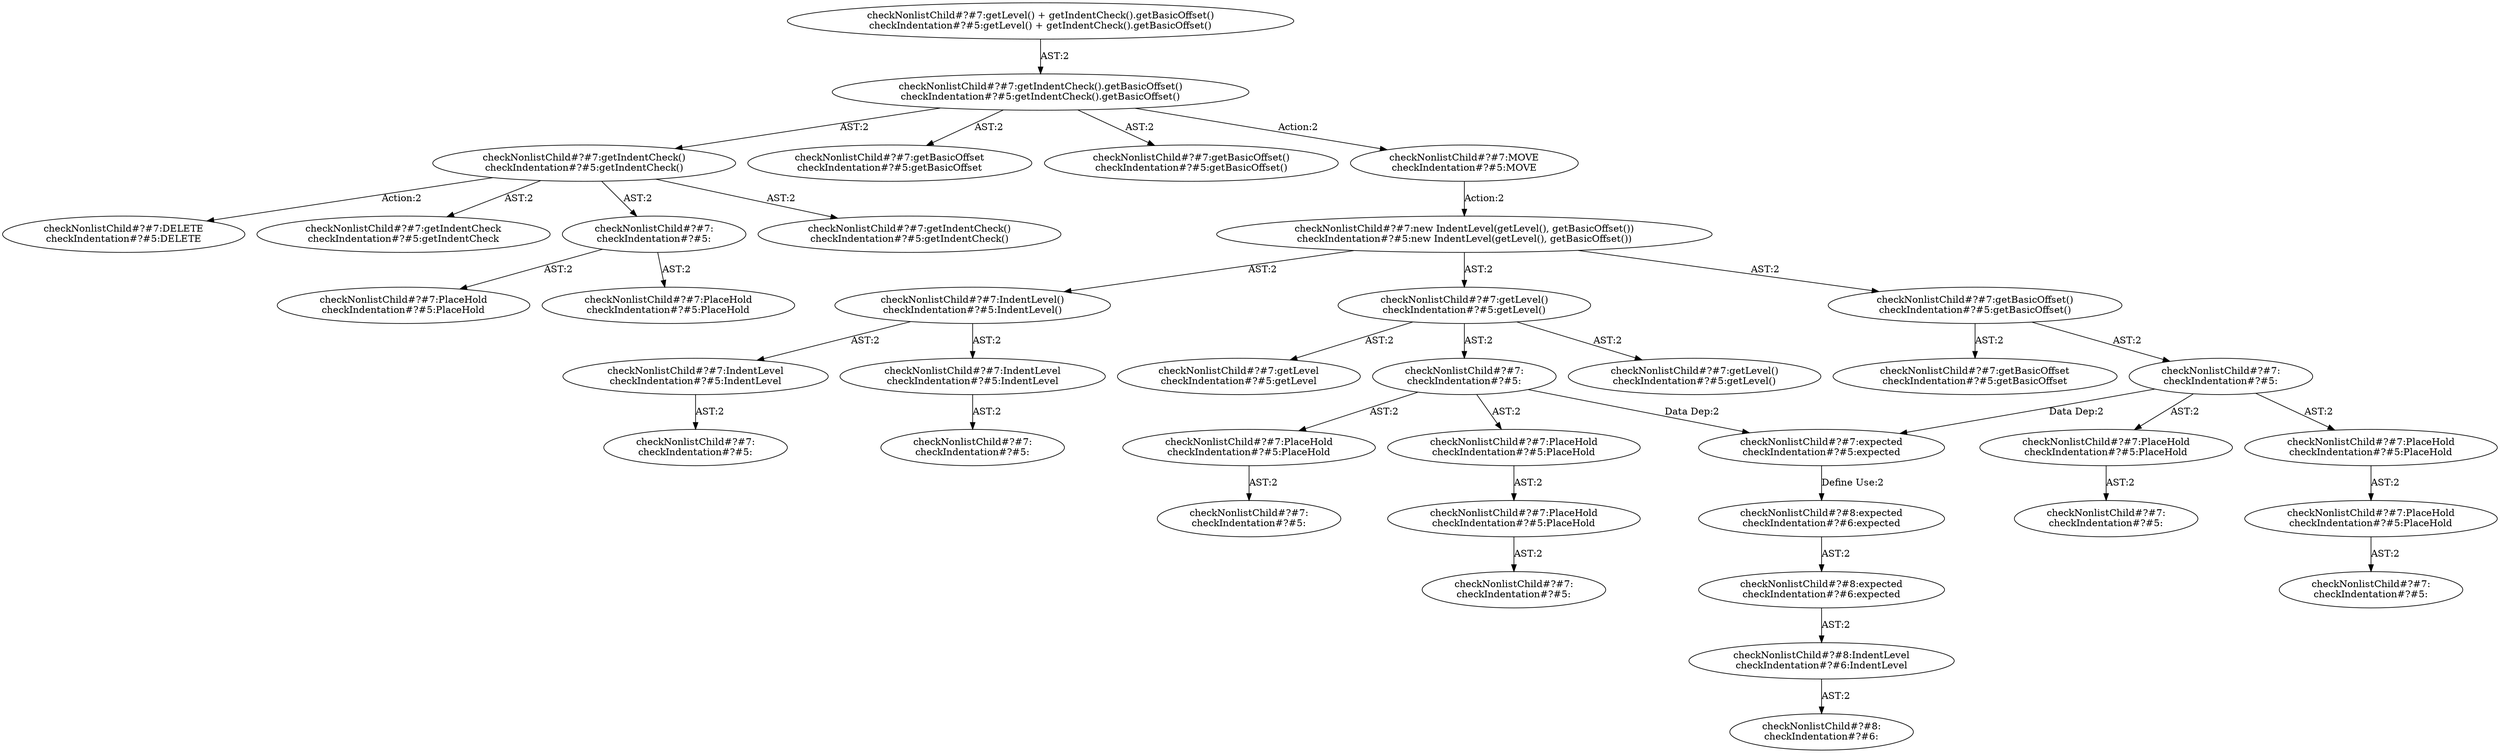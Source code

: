 digraph "Pattern" {
0 [label="checkNonlistChild#?#7:DELETE
checkIndentation#?#5:DELETE" shape=ellipse]
1 [label="checkNonlistChild#?#7:getIndentCheck()
checkIndentation#?#5:getIndentCheck()" shape=ellipse]
2 [label="checkNonlistChild#?#7:getIndentCheck().getBasicOffset()
checkIndentation#?#5:getIndentCheck().getBasicOffset()" shape=ellipse]
3 [label="checkNonlistChild#?#7:getLevel() + getIndentCheck().getBasicOffset()
checkIndentation#?#5:getLevel() + getIndentCheck().getBasicOffset()" shape=ellipse]
4 [label="checkNonlistChild#?#7:getBasicOffset
checkIndentation#?#5:getBasicOffset" shape=ellipse]
5 [label="checkNonlistChild#?#7:getBasicOffset()
checkIndentation#?#5:getBasicOffset()" shape=ellipse]
6 [label="checkNonlistChild#?#7:MOVE
checkIndentation#?#5:MOVE" shape=ellipse]
7 [label="checkNonlistChild#?#7:new IndentLevel(getLevel(), getBasicOffset())
checkIndentation#?#5:new IndentLevel(getLevel(), getBasicOffset())" shape=ellipse]
8 [label="checkNonlistChild#?#7:IndentLevel()
checkIndentation#?#5:IndentLevel()" shape=ellipse]
9 [label="checkNonlistChild#?#7:IndentLevel
checkIndentation#?#5:IndentLevel" shape=ellipse]
10 [label="checkNonlistChild#?#7:
checkIndentation#?#5:" shape=ellipse]
11 [label="checkNonlistChild#?#7:IndentLevel
checkIndentation#?#5:IndentLevel" shape=ellipse]
12 [label="checkNonlistChild#?#7:
checkIndentation#?#5:" shape=ellipse]
13 [label="checkNonlistChild#?#7:getLevel()
checkIndentation#?#5:getLevel()" shape=ellipse]
14 [label="checkNonlistChild#?#7:getLevel
checkIndentation#?#5:getLevel" shape=ellipse]
15 [label="checkNonlistChild#?#7:
checkIndentation#?#5:" shape=ellipse]
16 [label="checkNonlistChild#?#7:PlaceHold
checkIndentation#?#5:PlaceHold" shape=ellipse]
17 [label="checkNonlistChild#?#7:
checkIndentation#?#5:" shape=ellipse]
18 [label="checkNonlistChild#?#7:PlaceHold
checkIndentation#?#5:PlaceHold" shape=ellipse]
19 [label="checkNonlistChild#?#7:PlaceHold
checkIndentation#?#5:PlaceHold" shape=ellipse]
20 [label="checkNonlistChild#?#7:
checkIndentation#?#5:" shape=ellipse]
21 [label="checkNonlistChild#?#7:expected
checkIndentation#?#5:expected" shape=ellipse]
22 [label="checkNonlistChild#?#8:expected
checkIndentation#?#6:expected" shape=ellipse]
23 [label="checkNonlistChild#?#8:expected
checkIndentation#?#6:expected" shape=ellipse]
24 [label="checkNonlistChild#?#8:IndentLevel
checkIndentation#?#6:IndentLevel" shape=ellipse]
25 [label="checkNonlistChild#?#8:
checkIndentation#?#6:" shape=ellipse]
26 [label="checkNonlistChild#?#7:getLevel()
checkIndentation#?#5:getLevel()" shape=ellipse]
27 [label="checkNonlistChild#?#7:getBasicOffset()
checkIndentation#?#5:getBasicOffset()" shape=ellipse]
28 [label="checkNonlistChild#?#7:getBasicOffset
checkIndentation#?#5:getBasicOffset" shape=ellipse]
29 [label="checkNonlistChild#?#7:
checkIndentation#?#5:" shape=ellipse]
30 [label="checkNonlistChild#?#7:PlaceHold
checkIndentation#?#5:PlaceHold" shape=ellipse]
31 [label="checkNonlistChild#?#7:
checkIndentation#?#5:" shape=ellipse]
32 [label="checkNonlistChild#?#7:PlaceHold
checkIndentation#?#5:PlaceHold" shape=ellipse]
33 [label="checkNonlistChild#?#7:PlaceHold
checkIndentation#?#5:PlaceHold" shape=ellipse]
34 [label="checkNonlistChild#?#7:
checkIndentation#?#5:" shape=ellipse]
35 [label="checkNonlistChild#?#7:getIndentCheck
checkIndentation#?#5:getIndentCheck" shape=ellipse]
36 [label="checkNonlistChild#?#7:
checkIndentation#?#5:" shape=ellipse]
37 [label="checkNonlistChild#?#7:PlaceHold
checkIndentation#?#5:PlaceHold" shape=ellipse]
38 [label="checkNonlistChild#?#7:PlaceHold
checkIndentation#?#5:PlaceHold" shape=ellipse]
39 [label="checkNonlistChild#?#7:getIndentCheck()
checkIndentation#?#5:getIndentCheck()" shape=ellipse]
1 -> 0 [label="Action:2"];
1 -> 35 [label="AST:2"];
1 -> 36 [label="AST:2"];
1 -> 39 [label="AST:2"];
2 -> 1 [label="AST:2"];
2 -> 4 [label="AST:2"];
2 -> 5 [label="AST:2"];
2 -> 6 [label="Action:2"];
3 -> 2 [label="AST:2"];
6 -> 7 [label="Action:2"];
7 -> 8 [label="AST:2"];
7 -> 13 [label="AST:2"];
7 -> 27 [label="AST:2"];
8 -> 9 [label="AST:2"];
8 -> 11 [label="AST:2"];
9 -> 10 [label="AST:2"];
11 -> 12 [label="AST:2"];
13 -> 14 [label="AST:2"];
13 -> 15 [label="AST:2"];
13 -> 26 [label="AST:2"];
15 -> 16 [label="AST:2"];
15 -> 18 [label="AST:2"];
15 -> 21 [label="Data Dep:2"];
16 -> 17 [label="AST:2"];
18 -> 19 [label="AST:2"];
19 -> 20 [label="AST:2"];
21 -> 22 [label="Define Use:2"];
22 -> 23 [label="AST:2"];
23 -> 24 [label="AST:2"];
24 -> 25 [label="AST:2"];
27 -> 28 [label="AST:2"];
27 -> 29 [label="AST:2"];
29 -> 21 [label="Data Dep:2"];
29 -> 30 [label="AST:2"];
29 -> 32 [label="AST:2"];
30 -> 31 [label="AST:2"];
32 -> 33 [label="AST:2"];
33 -> 34 [label="AST:2"];
36 -> 37 [label="AST:2"];
36 -> 38 [label="AST:2"];
}